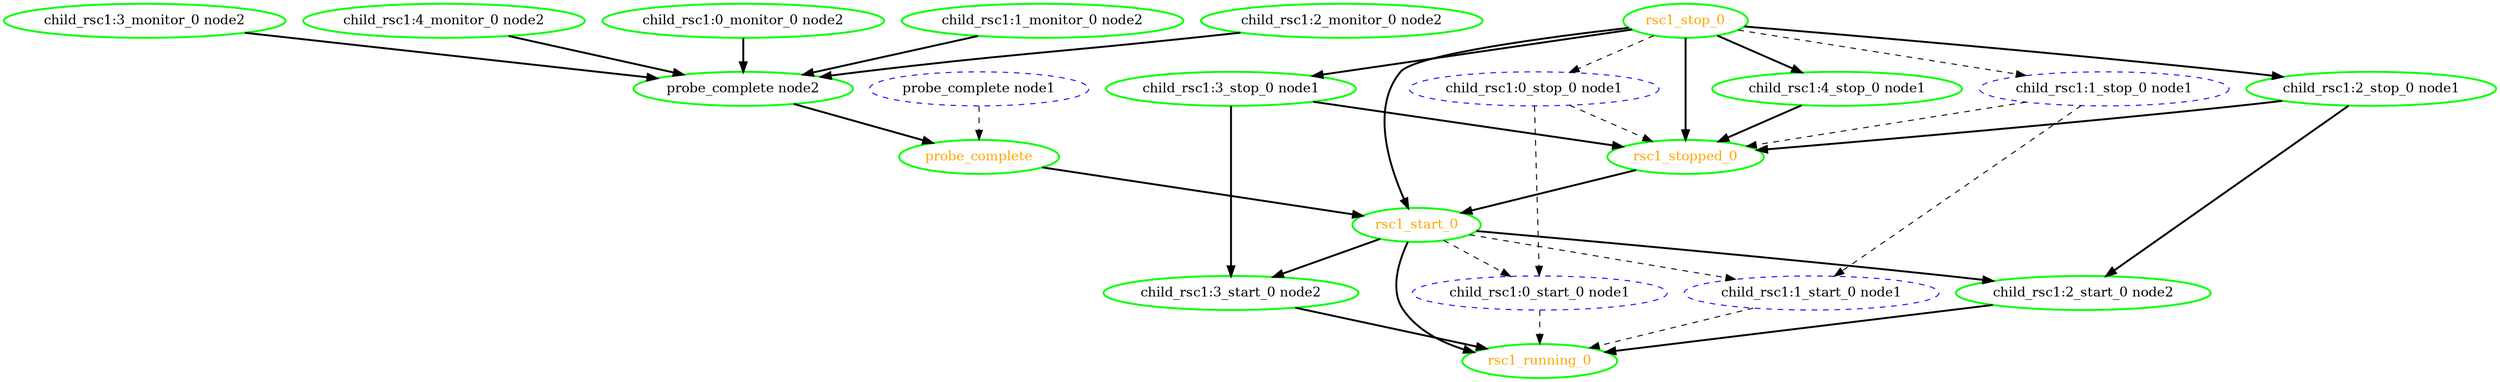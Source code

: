 digraph "g" {
	size = "30,30"
"probe_complete" [ style=bold color="green" fontcolor="orange" ]
"probe_complete node1" [ style="dashed" color="blue" fontcolor="black" ]
"probe_complete node2" [ style=bold color="green" fontcolor="black" ]
"child_rsc1:0_monitor_0 node2" [ style=bold color="green" fontcolor="black" ]
"child_rsc1:1_monitor_0 node2" [ style=bold color="green" fontcolor="black" ]
"child_rsc1:2_monitor_0 node2" [ style=bold color="green" fontcolor="black" ]
"child_rsc1:3_monitor_0 node2" [ style=bold color="green" fontcolor="black" ]
"child_rsc1:4_monitor_0 node2" [ style=bold color="green" fontcolor="black" ]
"child_rsc1:0_stop_0 node1" [ style="dashed" color="blue" fontcolor="black" ]
"child_rsc1:0_start_0 node1" [ style="dashed" color="blue" fontcolor="black" ]
"child_rsc1:1_stop_0 node1" [ style="dashed" color="blue" fontcolor="black" ]
"child_rsc1:1_start_0 node1" [ style="dashed" color="blue" fontcolor="black" ]
"child_rsc1:2_stop_0 node1" [ style=bold color="green" fontcolor="black" ]
"child_rsc1:2_start_0 node2" [ style=bold color="green" fontcolor="black" ]
"child_rsc1:3_stop_0 node1" [ style=bold color="green" fontcolor="black" ]
"child_rsc1:3_start_0 node2" [ style=bold color="green" fontcolor="black" ]
"child_rsc1:4_stop_0 node1" [ style=bold color="green" fontcolor="black" ]
"rsc1_start_0" [ style=bold color="green" fontcolor="orange" ]
"rsc1_running_0" [ style=bold color="green" fontcolor="orange" ]
"rsc1_stop_0" [ style=bold color="green" fontcolor="orange" ]
"rsc1_stopped_0" [ style=bold color="green" fontcolor="orange" ]
"probe_complete node1" -> "probe_complete" [ style = dashed]
"probe_complete node2" -> "probe_complete" [ style = bold]
"child_rsc1:0_monitor_0 node2" -> "probe_complete node2" [ style = bold]
"child_rsc1:1_monitor_0 node2" -> "probe_complete node2" [ style = bold]
"child_rsc1:2_monitor_0 node2" -> "probe_complete node2" [ style = bold]
"child_rsc1:3_monitor_0 node2" -> "probe_complete node2" [ style = bold]
"child_rsc1:4_monitor_0 node2" -> "probe_complete node2" [ style = bold]
"rsc1_stop_0" -> "child_rsc1:0_stop_0 node1" [ style = dashed]
"child_rsc1:0_stop_0 node1" -> "child_rsc1:0_start_0 node1" [ style = dashed]
"rsc1_start_0" -> "child_rsc1:0_start_0 node1" [ style = dashed]
"rsc1_stop_0" -> "child_rsc1:1_stop_0 node1" [ style = dashed]
"child_rsc1:1_stop_0 node1" -> "child_rsc1:1_start_0 node1" [ style = dashed]
"rsc1_start_0" -> "child_rsc1:1_start_0 node1" [ style = dashed]
"rsc1_stop_0" -> "child_rsc1:2_stop_0 node1" [ style = bold]
"child_rsc1:2_stop_0 node1" -> "child_rsc1:2_start_0 node2" [ style = bold]
"rsc1_start_0" -> "child_rsc1:2_start_0 node2" [ style = bold]
"rsc1_stop_0" -> "child_rsc1:3_stop_0 node1" [ style = bold]
"child_rsc1:3_stop_0 node1" -> "child_rsc1:3_start_0 node2" [ style = bold]
"rsc1_start_0" -> "child_rsc1:3_start_0 node2" [ style = bold]
"rsc1_stop_0" -> "child_rsc1:4_stop_0 node1" [ style = bold]
"probe_complete" -> "rsc1_start_0" [ style = bold]
"rsc1_stop_0" -> "rsc1_start_0" [ style = bold]
"rsc1_stopped_0" -> "rsc1_start_0" [ style = bold]
"child_rsc1:0_start_0 node1" -> "rsc1_running_0" [ style = dashed]
"child_rsc1:1_start_0 node1" -> "rsc1_running_0" [ style = dashed]
"child_rsc1:2_start_0 node2" -> "rsc1_running_0" [ style = bold]
"child_rsc1:3_start_0 node2" -> "rsc1_running_0" [ style = bold]
"rsc1_start_0" -> "rsc1_running_0" [ style = bold]
"child_rsc1:0_stop_0 node1" -> "rsc1_stopped_0" [ style = dashed]
"child_rsc1:1_stop_0 node1" -> "rsc1_stopped_0" [ style = dashed]
"child_rsc1:2_stop_0 node1" -> "rsc1_stopped_0" [ style = bold]
"child_rsc1:3_stop_0 node1" -> "rsc1_stopped_0" [ style = bold]
"child_rsc1:4_stop_0 node1" -> "rsc1_stopped_0" [ style = bold]
"rsc1_stop_0" -> "rsc1_stopped_0" [ style = bold]
}
